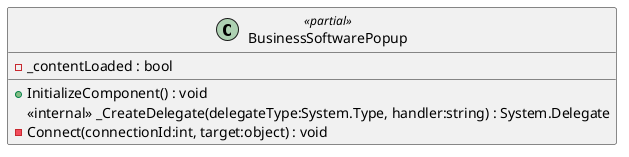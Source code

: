 @startuml
class BusinessSoftwarePopup <<partial>> {
    - _contentLoaded : bool
    + InitializeComponent() : void
    <<internal>> _CreateDelegate(delegateType:System.Type, handler:string) : System.Delegate
    - Connect(connectionId:int, target:object) : void
}
@enduml
